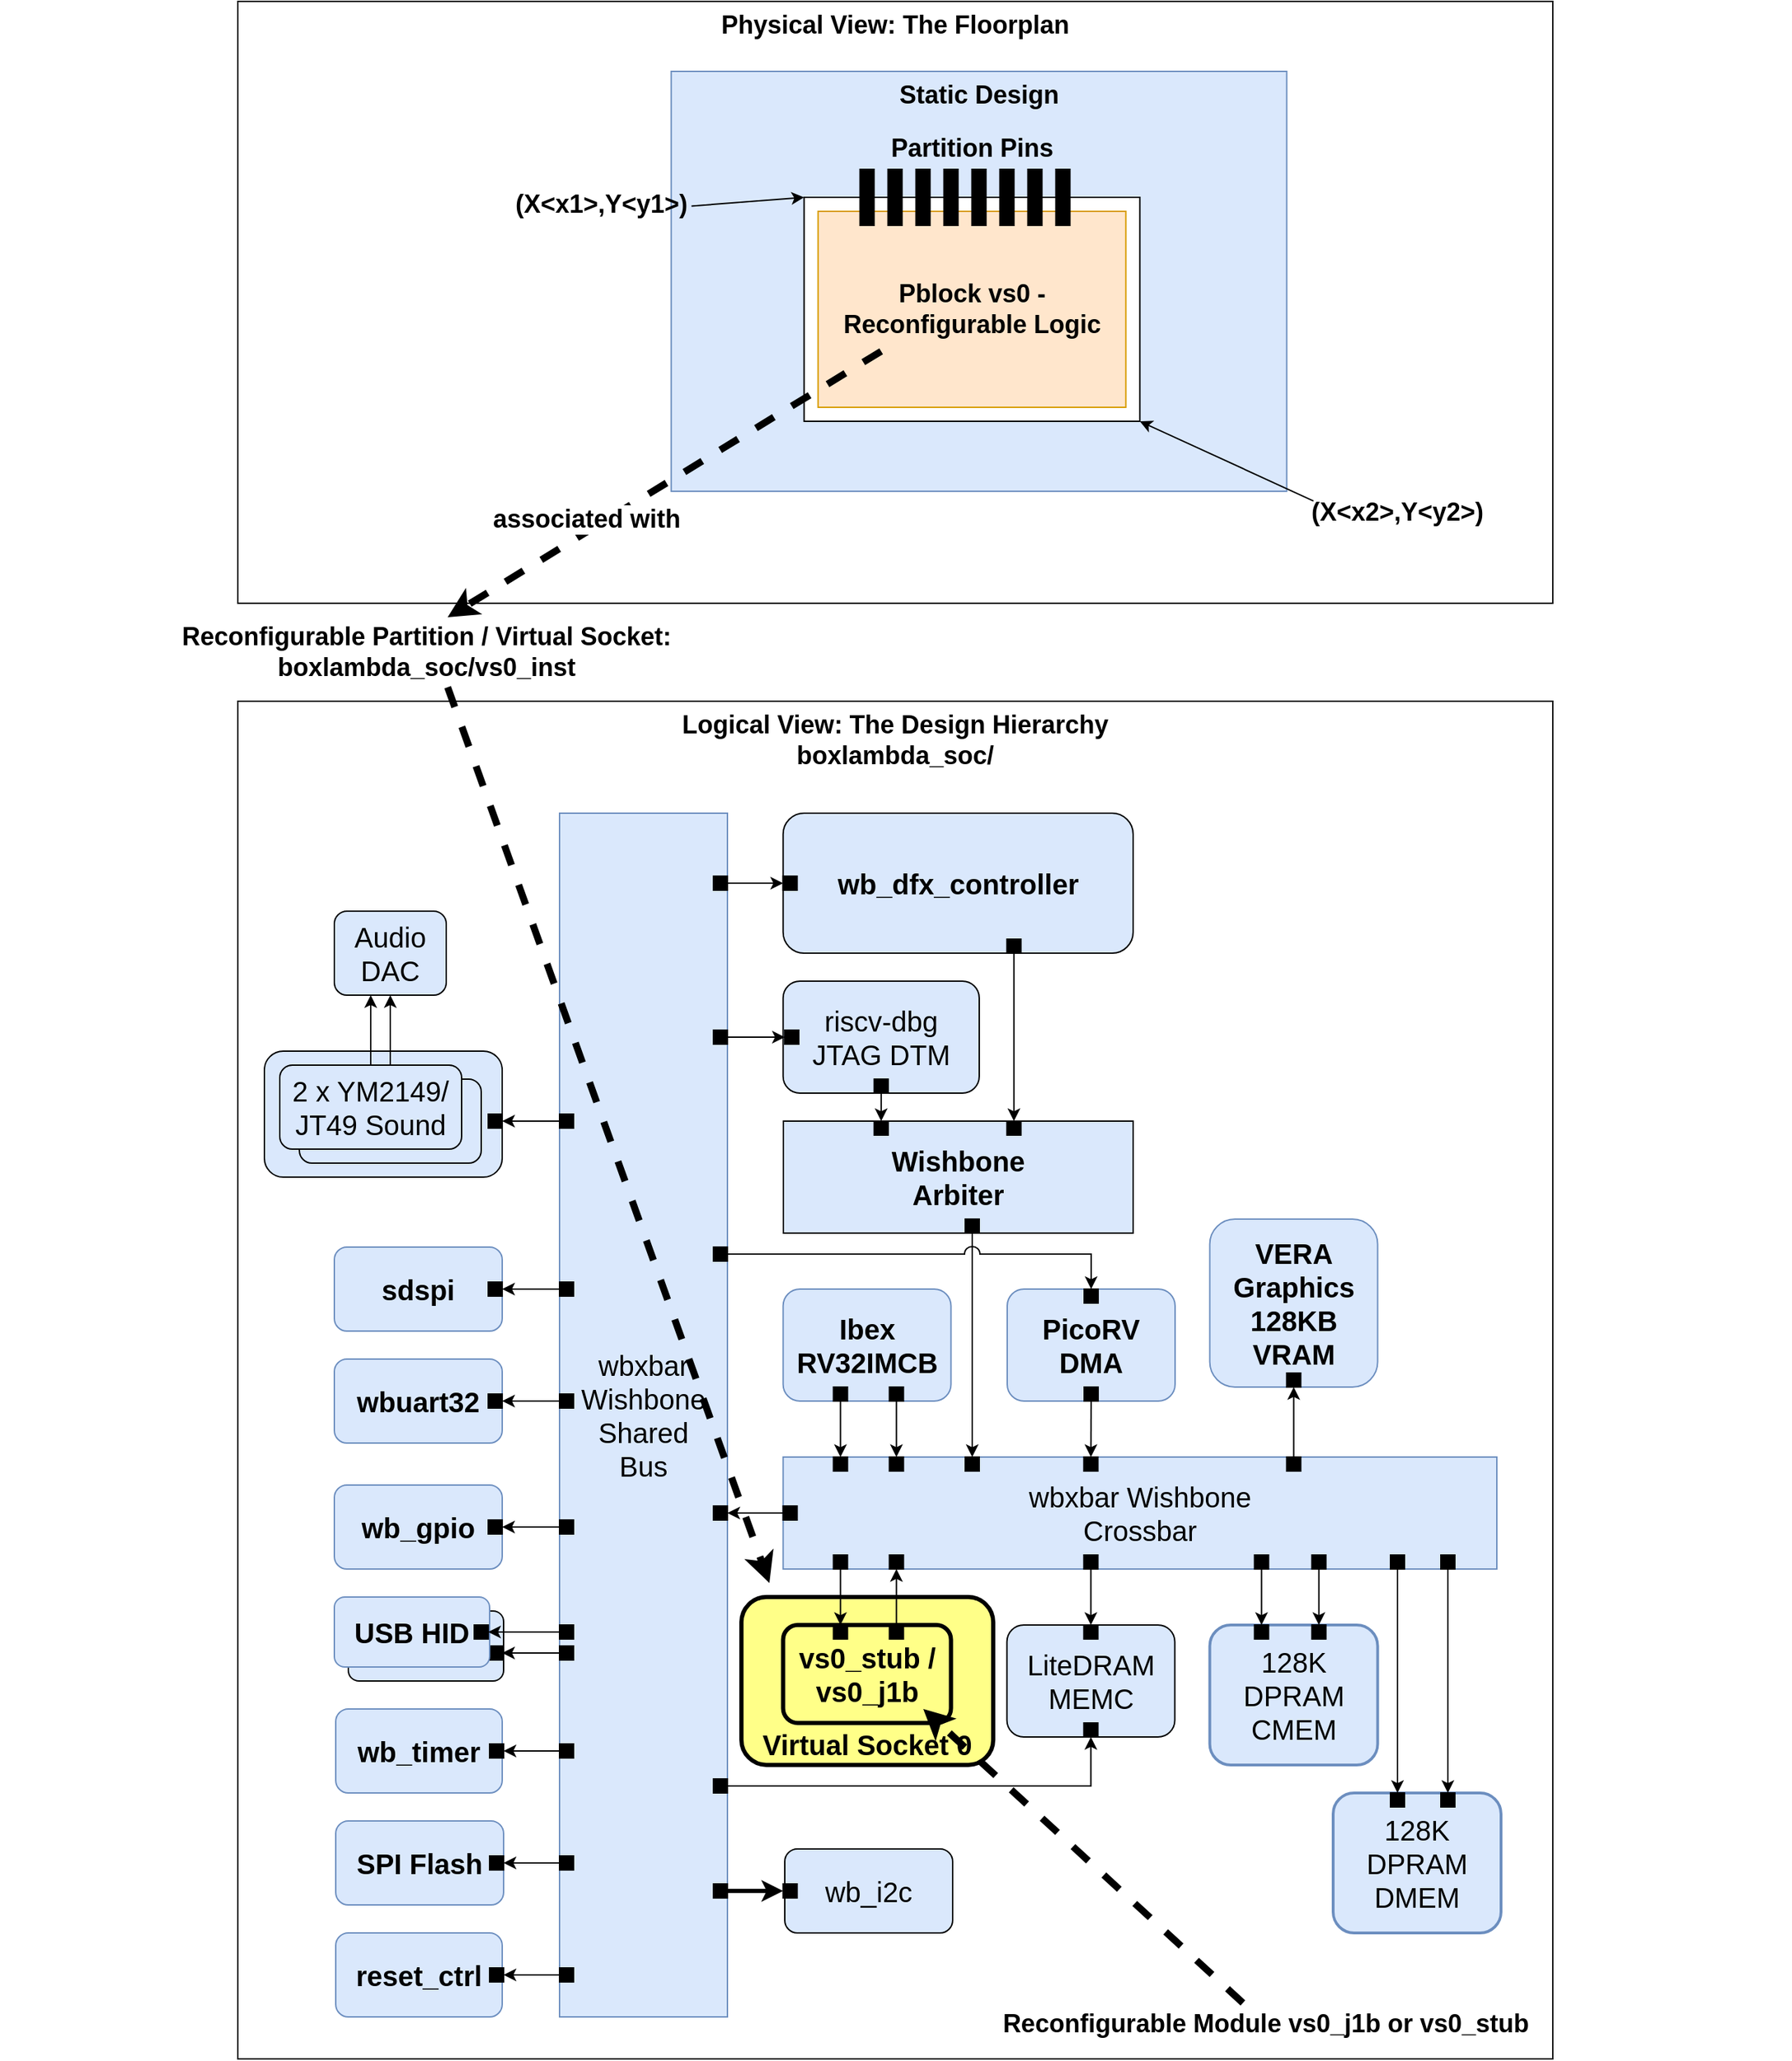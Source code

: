 <mxfile version="24.7.17">
  <diagram name="Page-1" id="gOjLsS9omcUWGXct_P6s">
    <mxGraphModel dx="2920" dy="1343" grid="1" gridSize="10" guides="1" tooltips="1" connect="1" arrows="1" fold="1" page="1" pageScale="1" pageWidth="850" pageHeight="1100" math="0" shadow="0">
      <root>
        <mxCell id="0" />
        <mxCell id="1" parent="0" />
        <mxCell id="bsGSJ6Nraj7wHXRKrdkg-154" value="Logical View: The Design Hierarchy&lt;div&gt;boxlambda_soc/&lt;/div&gt;" style="rounded=0;whiteSpace=wrap;html=1;verticalAlign=top;fontStyle=1;fontSize=18;" parent="1" vertex="1">
          <mxGeometry x="-390" y="520" width="940" height="970" as="geometry" />
        </mxCell>
        <mxCell id="bsGSJ6Nraj7wHXRKrdkg-153" value="&lt;font style=&quot;font-size: 18px;&quot;&gt;&lt;b&gt;Physical View: The Floorplan&lt;/b&gt;&lt;/font&gt;" style="rounded=0;whiteSpace=wrap;html=1;verticalAlign=top;" parent="1" vertex="1">
          <mxGeometry x="-390" y="20" width="940" height="430" as="geometry" />
        </mxCell>
        <mxCell id="bsGSJ6Nraj7wHXRKrdkg-3" value="&lt;b&gt;&lt;font style=&quot;font-size: 18px;&quot;&gt;Static Design&lt;/font&gt;&lt;/b&gt;" style="rounded=0;whiteSpace=wrap;html=1;fillColor=#dae8fc;strokeColor=#6c8ebf;verticalAlign=top;" parent="1" vertex="1">
          <mxGeometry x="-80.2" y="70" width="440" height="300" as="geometry" />
        </mxCell>
        <mxCell id="bsGSJ6Nraj7wHXRKrdkg-2" value="" style="rounded=0;whiteSpace=wrap;html=1;" parent="1" vertex="1">
          <mxGeometry x="14.8" y="160" width="240" height="160" as="geometry" />
        </mxCell>
        <mxCell id="bsGSJ6Nraj7wHXRKrdkg-1" value="&lt;b&gt;&lt;font style=&quot;font-size: 18px;&quot;&gt;Pblock vs0 - Reconfigurable Logic&lt;/font&gt;&lt;/b&gt;" style="rounded=0;whiteSpace=wrap;html=1;fillColor=#ffe6cc;strokeColor=#d79b00;" parent="1" vertex="1">
          <mxGeometry x="24.8" y="170" width="220" height="140" as="geometry" />
        </mxCell>
        <mxCell id="bsGSJ6Nraj7wHXRKrdkg-4" value="" style="rounded=0;whiteSpace=wrap;html=1;fillColor=#000000;" parent="1" vertex="1">
          <mxGeometry x="54.8" y="140" width="10" height="40" as="geometry" />
        </mxCell>
        <mxCell id="bsGSJ6Nraj7wHXRKrdkg-5" value="" style="rounded=0;whiteSpace=wrap;html=1;fillColor=#000000;" parent="1" vertex="1">
          <mxGeometry x="74.8" y="140" width="10" height="40" as="geometry" />
        </mxCell>
        <mxCell id="bsGSJ6Nraj7wHXRKrdkg-7" value="" style="rounded=0;whiteSpace=wrap;html=1;fillColor=#000000;" parent="1" vertex="1">
          <mxGeometry x="94.8" y="140" width="10" height="40" as="geometry" />
        </mxCell>
        <mxCell id="bsGSJ6Nraj7wHXRKrdkg-8" value="" style="rounded=0;whiteSpace=wrap;html=1;fillColor=#000000;" parent="1" vertex="1">
          <mxGeometry x="114.8" y="140" width="10" height="40" as="geometry" />
        </mxCell>
        <mxCell id="bsGSJ6Nraj7wHXRKrdkg-9" value="" style="rounded=0;whiteSpace=wrap;html=1;fillColor=#000000;" parent="1" vertex="1">
          <mxGeometry x="134.8" y="140" width="10" height="40" as="geometry" />
        </mxCell>
        <mxCell id="bsGSJ6Nraj7wHXRKrdkg-10" value="" style="rounded=0;whiteSpace=wrap;html=1;fillColor=#000000;" parent="1" vertex="1">
          <mxGeometry x="154.8" y="140" width="10" height="40" as="geometry" />
        </mxCell>
        <mxCell id="bsGSJ6Nraj7wHXRKrdkg-11" value="" style="rounded=0;whiteSpace=wrap;html=1;fillColor=#000000;" parent="1" vertex="1">
          <mxGeometry x="174.8" y="140" width="10" height="40" as="geometry" />
        </mxCell>
        <mxCell id="bsGSJ6Nraj7wHXRKrdkg-12" value="" style="rounded=0;whiteSpace=wrap;html=1;fillColor=#000000;" parent="1" vertex="1">
          <mxGeometry x="194.8" y="140" width="10" height="40" as="geometry" />
        </mxCell>
        <mxCell id="bsGSJ6Nraj7wHXRKrdkg-13" value="&lt;font style=&quot;font-size: 18px;&quot;&gt;Partition Pins&lt;/font&gt;" style="text;html=1;align=center;verticalAlign=middle;whiteSpace=wrap;rounded=0;fontStyle=1" parent="1" vertex="1">
          <mxGeometry x="44.8" y="110" width="180" height="30" as="geometry" />
        </mxCell>
        <mxCell id="bsGSJ6Nraj7wHXRKrdkg-14" value="wb_i2c" style="rounded=1;whiteSpace=wrap;html=1;fontSize=20;fillColor=#dae8fc;strokeWidth=1;fontStyle=0;strokeColor=#000000;" parent="1" vertex="1">
          <mxGeometry x="1" y="1340" width="120" height="60" as="geometry" />
        </mxCell>
        <mxCell id="bsGSJ6Nraj7wHXRKrdkg-15" value="Wishbone&lt;br&gt;Arbiter" style="rounded=0;whiteSpace=wrap;html=1;fontSize=20;fontStyle=1;fillColor=#dae8fc;strokeColor=#000000;strokeWidth=1;" parent="1" vertex="1">
          <mxGeometry y="820" width="250" height="80" as="geometry" />
        </mxCell>
        <mxCell id="bsGSJ6Nraj7wHXRKrdkg-17" value="&lt;font style=&quot;font-size: 20px;&quot;&gt;&lt;b&gt;Virtual Socket 0&lt;/b&gt;&lt;/font&gt;" style="rounded=1;whiteSpace=wrap;html=1;strokeColor=default;fillColor=#FFFF88;align=center;verticalAlign=bottom;strokeWidth=3;" parent="1" vertex="1">
          <mxGeometry x="-30" y="1160" width="180" height="120" as="geometry" />
        </mxCell>
        <mxCell id="bsGSJ6Nraj7wHXRKrdkg-19" value="" style="rounded=1;whiteSpace=wrap;html=1;fontSize=20;fillColor=#DAE8FC;" parent="1" vertex="1">
          <mxGeometry x="-371" y="770" width="170" height="90" as="geometry" />
        </mxCell>
        <mxCell id="bsGSJ6Nraj7wHXRKrdkg-20" value="" style="endArrow=classic;html=1;rounded=0;fontSize=20;" parent="1" source="bsGSJ6Nraj7wHXRKrdkg-21" target="bsGSJ6Nraj7wHXRKrdkg-115" edge="1">
          <mxGeometry width="50" height="50" relative="1" as="geometry">
            <mxPoint x="-280" y="820" as="sourcePoint" />
            <mxPoint x="-230" y="810" as="targetPoint" />
          </mxGeometry>
        </mxCell>
        <mxCell id="bsGSJ6Nraj7wHXRKrdkg-21" value="YM2149" style="rounded=1;whiteSpace=wrap;html=1;fontSize=20;fillColor=#DAE8FC;" parent="1" vertex="1">
          <mxGeometry x="-346" y="790" width="130" height="60" as="geometry" />
        </mxCell>
        <mxCell id="bsGSJ6Nraj7wHXRKrdkg-22" value="wb_dfx_controller" style="rounded=1;whiteSpace=wrap;html=1;fontSize=20;fillColor=#dae8fc;fontStyle=1;strokeWidth=1;strokeColor=#000000;" parent="1" vertex="1">
          <mxGeometry x="-0.2" y="600" width="250.2" height="100" as="geometry" />
        </mxCell>
        <mxCell id="bsGSJ6Nraj7wHXRKrdkg-23" value="USB HID" style="rounded=1;whiteSpace=wrap;html=1;fontSize=20;fillColor=#dae8fc;strokeColor=#000000;strokeWidth=1;" parent="1" vertex="1">
          <mxGeometry x="-311" y="1170" width="111" height="50" as="geometry" />
        </mxCell>
        <mxCell id="bsGSJ6Nraj7wHXRKrdkg-24" value="" style="rounded=0;whiteSpace=wrap;html=1;fontSize=20;fillColor=#000000;strokeColor=#000000;" parent="1" vertex="1">
          <mxGeometry x="-211" y="1195" width="10" height="10" as="geometry" />
        </mxCell>
        <mxCell id="bsGSJ6Nraj7wHXRKrdkg-25" value="wbxbar Wishbone&lt;br&gt;Crossbar" style="rounded=0;whiteSpace=wrap;html=1;fontSize=20;fontStyle=0;fillColor=#dae8fc;strokeColor=#6c8ebf;strokeWidth=1;" parent="1" vertex="1">
          <mxGeometry x="-0.2" y="1060" width="510.2" height="80" as="geometry" />
        </mxCell>
        <mxCell id="bsGSJ6Nraj7wHXRKrdkg-26" value="128K&lt;br&gt;DPRAM&lt;br&gt;CMEM" style="rounded=1;whiteSpace=wrap;html=1;fontSize=20;fillColor=#dae8fc;strokeWidth=2;strokeColor=#6c8ebf;" parent="1" vertex="1">
          <mxGeometry x="304.8" y="1180" width="120" height="100" as="geometry" />
        </mxCell>
        <mxCell id="bsGSJ6Nraj7wHXRKrdkg-27" value="128K&lt;br&gt;DPRAM&lt;br&gt;DMEM" style="rounded=1;whiteSpace=wrap;html=1;fontSize=20;fillColor=#dae8fc;strokeWidth=2;strokeColor=#6c8ebf;" parent="1" vertex="1">
          <mxGeometry x="393" y="1300" width="120" height="100" as="geometry" />
        </mxCell>
        <mxCell id="bsGSJ6Nraj7wHXRKrdkg-28" value="Ibex&lt;br style=&quot;font-size: 20px&quot;&gt;RV32IMCB&lt;br style=&quot;font-size: 20px&quot;&gt;" style="rounded=1;whiteSpace=wrap;html=1;fontSize=20;fillColor=#dae8fc;strokeColor=#6c8ebf;strokeWidth=1;fontStyle=1" parent="1" vertex="1">
          <mxGeometry x="-0.2" y="940" width="120" height="80" as="geometry" />
        </mxCell>
        <mxCell id="bsGSJ6Nraj7wHXRKrdkg-29" value="riscv-dbg&lt;br style=&quot;font-size: 20px;&quot;&gt;JTAG DTM&lt;br style=&quot;font-size: 20px;&quot;&gt;" style="rounded=1;whiteSpace=wrap;html=1;fontSize=20;fillColor=#DAE8FC;strokeColor=default;" parent="1" vertex="1">
          <mxGeometry x="-0.2" y="720" width="140.2" height="80" as="geometry" />
        </mxCell>
        <mxCell id="bsGSJ6Nraj7wHXRKrdkg-30" value="LiteDRAM MEMC" style="rounded=1;whiteSpace=wrap;html=1;fontSize=20;fillColor=#DAE8FC;strokeColor=default;" parent="1" vertex="1">
          <mxGeometry x="159.8" y="1180" width="120" height="80" as="geometry" />
        </mxCell>
        <mxCell id="bsGSJ6Nraj7wHXRKrdkg-31" value="PicoRV&lt;br&gt;DMA" style="rounded=1;whiteSpace=wrap;html=1;fontSize=20;fillColor=#dae8fc;strokeColor=#6c8ebf;strokeWidth=1;fontStyle=1" parent="1" vertex="1">
          <mxGeometry x="160" y="940" width="120" height="80" as="geometry" />
        </mxCell>
        <mxCell id="bsGSJ6Nraj7wHXRKrdkg-32" value="VERA Graphics&lt;br&gt;128KB VRAM&lt;br&gt;" style="rounded=1;whiteSpace=wrap;html=1;fontSize=20;fillColor=#dae8fc;strokeColor=#6c8ebf;fontStyle=1;strokeWidth=1;" parent="1" vertex="1">
          <mxGeometry x="304.8" y="890" width="120" height="120" as="geometry" />
        </mxCell>
        <mxCell id="bsGSJ6Nraj7wHXRKrdkg-33" value="vs0_stub /&lt;div&gt;vs0_j1b&lt;/div&gt;" style="rounded=1;whiteSpace=wrap;html=1;fontSize=20;strokeWidth=3;fontStyle=1;fillColor=#FFFF88;" parent="1" vertex="1">
          <mxGeometry x="-0.2" y="1180" width="120" height="70" as="geometry" />
        </mxCell>
        <mxCell id="bsGSJ6Nraj7wHXRKrdkg-34" value="" style="rounded=0;whiteSpace=wrap;html=1;fontSize=20;fillColor=#000000;" parent="1" vertex="1">
          <mxGeometry x="35.8" y="1060" width="10" height="10" as="geometry" />
        </mxCell>
        <mxCell id="bsGSJ6Nraj7wHXRKrdkg-35" value="" style="endArrow=classic;html=1;rounded=0;fontSize=20;strokeWidth=1;" parent="1" source="bsGSJ6Nraj7wHXRKrdkg-40" edge="1">
          <mxGeometry width="50" height="50" relative="1" as="geometry">
            <mxPoint x="40.8" y="1030" as="sourcePoint" />
            <mxPoint x="40.8" y="1060" as="targetPoint" />
          </mxGeometry>
        </mxCell>
        <mxCell id="bsGSJ6Nraj7wHXRKrdkg-36" value="" style="endArrow=classic;html=1;rounded=0;fontSize=20;strokeWidth=1;" parent="1" source="bsGSJ6Nraj7wHXRKrdkg-41" target="bsGSJ6Nraj7wHXRKrdkg-37" edge="1">
          <mxGeometry width="50" height="50" relative="1" as="geometry">
            <mxPoint x="80.8" y="1030" as="sourcePoint" />
            <mxPoint x="-185.2" y="1095" as="targetPoint" />
          </mxGeometry>
        </mxCell>
        <mxCell id="bsGSJ6Nraj7wHXRKrdkg-37" value="" style="rounded=0;whiteSpace=wrap;html=1;fontSize=20;fillColor=#000000;" parent="1" vertex="1">
          <mxGeometry x="75.8" y="1060" width="10" height="10" as="geometry" />
        </mxCell>
        <mxCell id="bsGSJ6Nraj7wHXRKrdkg-38" value="" style="rounded=0;whiteSpace=wrap;html=1;fontSize=20;fillColor=#000000;" parent="1" vertex="1">
          <mxGeometry x="64.9" y="790" width="10" height="10" as="geometry" />
        </mxCell>
        <mxCell id="bsGSJ6Nraj7wHXRKrdkg-39" value="" style="endArrow=classic;html=1;rounded=0;fontSize=20;edgeStyle=orthogonalEdgeStyle;entryX=0.5;entryY=0;entryDx=0;entryDy=0;" parent="1" source="bsGSJ6Nraj7wHXRKrdkg-38" target="bsGSJ6Nraj7wHXRKrdkg-127" edge="1">
          <mxGeometry width="50" height="50" relative="1" as="geometry">
            <mxPoint x="-290.2" y="1180" as="sourcePoint" />
            <mxPoint x="-240.2" y="1130" as="targetPoint" />
          </mxGeometry>
        </mxCell>
        <mxCell id="bsGSJ6Nraj7wHXRKrdkg-40" value="" style="rounded=0;whiteSpace=wrap;html=1;fontSize=20;fillColor=#000000;" parent="1" vertex="1">
          <mxGeometry x="35.8" y="1010" width="10" height="10" as="geometry" />
        </mxCell>
        <mxCell id="bsGSJ6Nraj7wHXRKrdkg-41" value="" style="rounded=0;whiteSpace=wrap;html=1;fontSize=20;fillColor=#000000;" parent="1" vertex="1">
          <mxGeometry x="75.8" y="1010" width="10" height="10" as="geometry" />
        </mxCell>
        <mxCell id="bsGSJ6Nraj7wHXRKrdkg-42" value="" style="rounded=0;whiteSpace=wrap;html=1;fontSize=20;fillColor=#000000;" parent="1" vertex="1">
          <mxGeometry x="359.8" y="1060" width="10" height="10" as="geometry" />
        </mxCell>
        <mxCell id="bsGSJ6Nraj7wHXRKrdkg-43" value="" style="rounded=0;whiteSpace=wrap;html=1;fontSize=20;fillColor=#000000;" parent="1" vertex="1">
          <mxGeometry x="359.8" y="1000" width="10" height="10" as="geometry" />
        </mxCell>
        <mxCell id="bsGSJ6Nraj7wHXRKrdkg-44" value="" style="endArrow=classic;html=1;rounded=0;fontSize=20;" parent="1" source="bsGSJ6Nraj7wHXRKrdkg-42" target="bsGSJ6Nraj7wHXRKrdkg-43" edge="1">
          <mxGeometry width="50" height="50" relative="1" as="geometry">
            <mxPoint x="114.8" y="1270" as="sourcePoint" />
            <mxPoint x="164.8" y="1220" as="targetPoint" />
          </mxGeometry>
        </mxCell>
        <mxCell id="bsGSJ6Nraj7wHXRKrdkg-45" value="" style="rounded=0;whiteSpace=wrap;html=1;fontSize=20;fillColor=#000000;" parent="1" vertex="1">
          <mxGeometry x="215.0" y="1010" width="10" height="10" as="geometry" />
        </mxCell>
        <mxCell id="bsGSJ6Nraj7wHXRKrdkg-46" value="" style="rounded=0;whiteSpace=wrap;html=1;fontSize=20;fillColor=#000000;" parent="1" vertex="1">
          <mxGeometry x="214.8" y="1060" width="10" height="10" as="geometry" />
        </mxCell>
        <mxCell id="bsGSJ6Nraj7wHXRKrdkg-47" value="" style="endArrow=classic;html=1;rounded=0;fontSize=20;strokeWidth=1;" parent="1" source="bsGSJ6Nraj7wHXRKrdkg-45" target="bsGSJ6Nraj7wHXRKrdkg-46" edge="1">
          <mxGeometry width="50" height="50" relative="1" as="geometry">
            <mxPoint x="129.8" y="1170" as="sourcePoint" />
            <mxPoint x="179.8" y="1120" as="targetPoint" />
          </mxGeometry>
        </mxCell>
        <mxCell id="bsGSJ6Nraj7wHXRKrdkg-48" value="" style="rounded=0;whiteSpace=wrap;html=1;fontSize=20;fillColor=#000000;" parent="1" vertex="1">
          <mxGeometry x="35.8" y="1180" width="10" height="10" as="geometry" />
        </mxCell>
        <mxCell id="bsGSJ6Nraj7wHXRKrdkg-49" value="" style="rounded=0;whiteSpace=wrap;html=1;fontSize=20;fillColor=#000000;" parent="1" vertex="1">
          <mxGeometry x="35.8" y="1130" width="10" height="10" as="geometry" />
        </mxCell>
        <mxCell id="bsGSJ6Nraj7wHXRKrdkg-50" value="" style="endArrow=classic;html=1;rounded=0;fontSize=20;" parent="1" source="bsGSJ6Nraj7wHXRKrdkg-49" target="bsGSJ6Nraj7wHXRKrdkg-48" edge="1">
          <mxGeometry width="50" height="50" relative="1" as="geometry">
            <mxPoint x="139.8" y="1180" as="sourcePoint" />
            <mxPoint x="189.8" y="1130" as="targetPoint" />
          </mxGeometry>
        </mxCell>
        <mxCell id="bsGSJ6Nraj7wHXRKrdkg-51" value="" style="rounded=0;whiteSpace=wrap;html=1;fontSize=20;fillColor=#000000;" parent="1" vertex="1">
          <mxGeometry x="75.8" y="1130" width="10" height="10" as="geometry" />
        </mxCell>
        <mxCell id="bsGSJ6Nraj7wHXRKrdkg-52" value="" style="rounded=0;whiteSpace=wrap;html=1;fontSize=20;fillColor=#000000;" parent="1" vertex="1">
          <mxGeometry x="75.8" y="1180" width="10" height="10" as="geometry" />
        </mxCell>
        <mxCell id="bsGSJ6Nraj7wHXRKrdkg-53" value="" style="endArrow=classic;html=1;rounded=0;fontSize=20;" parent="1" source="bsGSJ6Nraj7wHXRKrdkg-52" target="bsGSJ6Nraj7wHXRKrdkg-51" edge="1">
          <mxGeometry width="50" height="50" relative="1" as="geometry">
            <mxPoint x="139.8" y="1180" as="sourcePoint" />
            <mxPoint x="189.8" y="1130" as="targetPoint" />
          </mxGeometry>
        </mxCell>
        <mxCell id="bsGSJ6Nraj7wHXRKrdkg-54" value="" style="rounded=0;whiteSpace=wrap;html=1;fontSize=20;fillColor=#000000;" parent="1" vertex="1">
          <mxGeometry x="214.8" y="1180" width="10" height="10" as="geometry" />
        </mxCell>
        <mxCell id="bsGSJ6Nraj7wHXRKrdkg-55" value="" style="rounded=0;whiteSpace=wrap;html=1;fontSize=20;fillColor=#000000;" parent="1" vertex="1">
          <mxGeometry x="214.8" y="1130" width="10" height="10" as="geometry" />
        </mxCell>
        <mxCell id="bsGSJ6Nraj7wHXRKrdkg-56" value="" style="endArrow=classic;html=1;rounded=0;fontSize=20;strokeWidth=1;" parent="1" source="bsGSJ6Nraj7wHXRKrdkg-55" target="bsGSJ6Nraj7wHXRKrdkg-54" edge="1">
          <mxGeometry width="50" height="50" relative="1" as="geometry">
            <mxPoint x="139.8" y="1180" as="sourcePoint" />
            <mxPoint x="189.8" y="1130" as="targetPoint" />
          </mxGeometry>
        </mxCell>
        <mxCell id="bsGSJ6Nraj7wHXRKrdkg-57" value="" style="rounded=0;whiteSpace=wrap;html=1;fontSize=20;fillColor=#000000;" parent="1" vertex="1">
          <mxGeometry x="336.8" y="1180" width="10" height="10" as="geometry" />
        </mxCell>
        <mxCell id="bsGSJ6Nraj7wHXRKrdkg-58" value="" style="rounded=0;whiteSpace=wrap;html=1;fontSize=20;fillColor=#000000;" parent="1" vertex="1">
          <mxGeometry x="336.8" y="1130" width="10" height="10" as="geometry" />
        </mxCell>
        <mxCell id="bsGSJ6Nraj7wHXRKrdkg-59" value="" style="endArrow=classic;html=1;rounded=0;fontSize=20;strokeWidth=1;" parent="1" source="bsGSJ6Nraj7wHXRKrdkg-58" target="bsGSJ6Nraj7wHXRKrdkg-57" edge="1">
          <mxGeometry width="50" height="50" relative="1" as="geometry">
            <mxPoint x="124.8" y="1180" as="sourcePoint" />
            <mxPoint x="174.8" y="1130" as="targetPoint" />
          </mxGeometry>
        </mxCell>
        <mxCell id="bsGSJ6Nraj7wHXRKrdkg-60" value="" style="rounded=0;whiteSpace=wrap;html=1;fontSize=20;fillColor=#000000;" parent="1" vertex="1">
          <mxGeometry x="377.8" y="1180" width="10" height="10" as="geometry" />
        </mxCell>
        <mxCell id="bsGSJ6Nraj7wHXRKrdkg-61" value="" style="rounded=0;whiteSpace=wrap;html=1;fontSize=20;fillColor=#000000;" parent="1" vertex="1">
          <mxGeometry x="377.8" y="1130" width="10" height="10" as="geometry" />
        </mxCell>
        <mxCell id="bsGSJ6Nraj7wHXRKrdkg-62" value="" style="endArrow=classic;html=1;rounded=0;fontSize=20;strokeWidth=1;" parent="1" source="bsGSJ6Nraj7wHXRKrdkg-61" target="bsGSJ6Nraj7wHXRKrdkg-60" edge="1">
          <mxGeometry width="50" height="50" relative="1" as="geometry">
            <mxPoint x="124.8" y="1180" as="sourcePoint" />
            <mxPoint x="174.8" y="1130" as="targetPoint" />
          </mxGeometry>
        </mxCell>
        <mxCell id="bsGSJ6Nraj7wHXRKrdkg-63" value="" style="rounded=0;whiteSpace=wrap;html=1;fontSize=20;fillColor=#000000;" parent="1" vertex="1">
          <mxGeometry x="434" y="1300" width="10" height="10" as="geometry" />
        </mxCell>
        <mxCell id="bsGSJ6Nraj7wHXRKrdkg-64" value="" style="rounded=0;whiteSpace=wrap;html=1;fontSize=20;fillColor=#000000;" parent="1" vertex="1">
          <mxGeometry x="434" y="1130" width="10" height="10" as="geometry" />
        </mxCell>
        <mxCell id="bsGSJ6Nraj7wHXRKrdkg-65" value="" style="endArrow=classic;html=1;rounded=0;fontSize=20;strokeWidth=1;" parent="1" source="bsGSJ6Nraj7wHXRKrdkg-64" target="bsGSJ6Nraj7wHXRKrdkg-63" edge="1">
          <mxGeometry width="50" height="50" relative="1" as="geometry">
            <mxPoint x="124.8" y="1180" as="sourcePoint" />
            <mxPoint x="174.8" y="1130" as="targetPoint" />
          </mxGeometry>
        </mxCell>
        <mxCell id="bsGSJ6Nraj7wHXRKrdkg-66" value="" style="rounded=0;whiteSpace=wrap;html=1;fontSize=20;fillColor=#000000;" parent="1" vertex="1">
          <mxGeometry x="470.0" y="1300" width="10" height="10" as="geometry" />
        </mxCell>
        <mxCell id="bsGSJ6Nraj7wHXRKrdkg-67" value="" style="rounded=0;whiteSpace=wrap;html=1;fontSize=20;fillColor=#000000;" parent="1" vertex="1">
          <mxGeometry x="470.0" y="1130" width="10" height="10" as="geometry" />
        </mxCell>
        <mxCell id="bsGSJ6Nraj7wHXRKrdkg-68" value="" style="endArrow=classic;html=1;rounded=0;fontSize=20;strokeWidth=1;" parent="1" source="bsGSJ6Nraj7wHXRKrdkg-67" target="bsGSJ6Nraj7wHXRKrdkg-66" edge="1">
          <mxGeometry width="50" height="50" relative="1" as="geometry">
            <mxPoint x="124.8" y="1180" as="sourcePoint" />
            <mxPoint x="174.8" y="1130" as="targetPoint" />
          </mxGeometry>
        </mxCell>
        <mxCell id="bsGSJ6Nraj7wHXRKrdkg-69" value="&lt;span&gt;wbxbar&lt;br&gt;Wishbone&lt;br&gt;Shared&lt;br&gt;Bus&lt;/span&gt;" style="rounded=0;whiteSpace=wrap;html=1;fontSize=20;fillColor=#dae8fc;strokeWidth=1;strokeColor=#6c8ebf;fontStyle=0" parent="1" vertex="1">
          <mxGeometry x="-160" y="600" width="120" height="860" as="geometry" />
        </mxCell>
        <mxCell id="bsGSJ6Nraj7wHXRKrdkg-70" value="" style="rounded=0;whiteSpace=wrap;html=1;fontSize=20;fillColor=#000000;" parent="1" vertex="1">
          <mxGeometry x="-50" y="1095" width="10" height="10" as="geometry" />
        </mxCell>
        <mxCell id="bsGSJ6Nraj7wHXRKrdkg-71" value="" style="rounded=0;whiteSpace=wrap;html=1;fontSize=20;fillColor=#000000;" parent="1" vertex="1">
          <mxGeometry x="-0.2" y="1095" width="10" height="10" as="geometry" />
        </mxCell>
        <mxCell id="bsGSJ6Nraj7wHXRKrdkg-72" value="" style="endArrow=classic;html=1;rounded=0;fontSize=20;edgeStyle=orthogonalEdgeStyle;strokeWidth=1;" parent="1" source="bsGSJ6Nraj7wHXRKrdkg-71" target="bsGSJ6Nraj7wHXRKrdkg-70" edge="1">
          <mxGeometry width="50" height="50" relative="1" as="geometry">
            <mxPoint x="140" y="1300" as="sourcePoint" />
            <mxPoint x="190" y="1250" as="targetPoint" />
          </mxGeometry>
        </mxCell>
        <mxCell id="bsGSJ6Nraj7wHXRKrdkg-73" value="" style="rounded=0;whiteSpace=wrap;html=1;fontSize=20;fillColor=#000000;" parent="1" vertex="1">
          <mxGeometry x="1.0" y="755" width="10" height="10" as="geometry" />
        </mxCell>
        <mxCell id="bsGSJ6Nraj7wHXRKrdkg-74" value="" style="rounded=0;whiteSpace=wrap;html=1;fontSize=20;fillColor=#000000;" parent="1" vertex="1">
          <mxGeometry x="-50" y="755" width="10" height="10" as="geometry" />
        </mxCell>
        <mxCell id="bsGSJ6Nraj7wHXRKrdkg-75" value="" style="endArrow=classic;html=1;rounded=0;fontSize=20;edgeStyle=orthogonalEdgeStyle;" parent="1" source="bsGSJ6Nraj7wHXRKrdkg-74" target="bsGSJ6Nraj7wHXRKrdkg-73" edge="1">
          <mxGeometry width="50" height="50" relative="1" as="geometry">
            <mxPoint x="140" y="1180" as="sourcePoint" />
            <mxPoint x="190" y="1130" as="targetPoint" />
          </mxGeometry>
        </mxCell>
        <mxCell id="bsGSJ6Nraj7wHXRKrdkg-76" value="" style="rounded=0;whiteSpace=wrap;html=1;fontSize=20;fillColor=#000000;" parent="1" vertex="1">
          <mxGeometry x="215.0" y="940" width="10" height="10" as="geometry" />
        </mxCell>
        <mxCell id="bsGSJ6Nraj7wHXRKrdkg-77" value="" style="rounded=0;whiteSpace=wrap;html=1;fontSize=20;fillColor=#000000;" parent="1" vertex="1">
          <mxGeometry x="-50" y="910" width="10" height="10" as="geometry" />
        </mxCell>
        <mxCell id="bsGSJ6Nraj7wHXRKrdkg-78" value="" style="rounded=0;whiteSpace=wrap;html=1;fontSize=20;fillColor=#000000;" parent="1" vertex="1">
          <mxGeometry x="214.8" y="1250" width="10" height="10" as="geometry" />
        </mxCell>
        <mxCell id="bsGSJ6Nraj7wHXRKrdkg-79" value="" style="rounded=0;whiteSpace=wrap;html=1;fontSize=20;fillColor=#000000;" parent="1" vertex="1">
          <mxGeometry x="-50" y="1290" width="10" height="10" as="geometry" />
        </mxCell>
        <mxCell id="bsGSJ6Nraj7wHXRKrdkg-80" value="" style="endArrow=classic;html=1;rounded=0;fontSize=20;edgeStyle=orthogonalEdgeStyle;" parent="1" source="bsGSJ6Nraj7wHXRKrdkg-79" target="bsGSJ6Nraj7wHXRKrdkg-78" edge="1">
          <mxGeometry width="50" height="50" relative="1" as="geometry">
            <mxPoint x="140" y="1300" as="sourcePoint" />
            <mxPoint x="190" y="1250" as="targetPoint" />
          </mxGeometry>
        </mxCell>
        <mxCell id="bsGSJ6Nraj7wHXRKrdkg-81" value="2 x YM2149/&lt;br&gt;JT49 Sound" style="rounded=1;whiteSpace=wrap;html=1;fontSize=20;fillColor=#DAE8FC;" parent="1" vertex="1">
          <mxGeometry x="-360" y="780" width="130" height="60" as="geometry" />
        </mxCell>
        <mxCell id="bsGSJ6Nraj7wHXRKrdkg-82" value="" style="rounded=0;whiteSpace=wrap;html=1;fontSize=20;fillColor=#000000;" parent="1" vertex="1">
          <mxGeometry x="-211" y="815" width="10" height="10" as="geometry" />
        </mxCell>
        <mxCell id="bsGSJ6Nraj7wHXRKrdkg-83" value="" style="rounded=0;whiteSpace=wrap;html=1;fontSize=20;fillColor=#000000;" parent="1" vertex="1">
          <mxGeometry x="-160" y="815" width="10" height="10" as="geometry" />
        </mxCell>
        <mxCell id="bsGSJ6Nraj7wHXRKrdkg-84" value="" style="endArrow=classic;html=1;rounded=0;fontSize=20;" parent="1" source="bsGSJ6Nraj7wHXRKrdkg-83" target="bsGSJ6Nraj7wHXRKrdkg-82" edge="1">
          <mxGeometry width="50" height="50" relative="1" as="geometry">
            <mxPoint x="140" y="1250" as="sourcePoint" />
            <mxPoint x="190" y="1200" as="targetPoint" />
          </mxGeometry>
        </mxCell>
        <mxCell id="bsGSJ6Nraj7wHXRKrdkg-85" value="sdspi" style="rounded=1;whiteSpace=wrap;html=1;fontSize=20;fillColor=#dae8fc;strokeColor=#6c8ebf;strokeWidth=1;fontStyle=1" parent="1" vertex="1">
          <mxGeometry x="-321.0" y="910" width="120" height="60" as="geometry" />
        </mxCell>
        <mxCell id="bsGSJ6Nraj7wHXRKrdkg-86" value="" style="rounded=0;whiteSpace=wrap;html=1;fontSize=20;fillColor=#000000;strokeColor=default;" parent="1" vertex="1">
          <mxGeometry x="-211" y="935" width="10" height="10" as="geometry" />
        </mxCell>
        <mxCell id="bsGSJ6Nraj7wHXRKrdkg-87" value="" style="rounded=0;whiteSpace=wrap;html=1;fontSize=20;fillColor=#000000;" parent="1" vertex="1">
          <mxGeometry x="-160" y="935" width="10" height="10" as="geometry" />
        </mxCell>
        <mxCell id="bsGSJ6Nraj7wHXRKrdkg-88" value="" style="endArrow=classic;html=1;rounded=0;fontSize=20;" parent="1" source="bsGSJ6Nraj7wHXRKrdkg-87" target="bsGSJ6Nraj7wHXRKrdkg-86" edge="1">
          <mxGeometry width="50" height="50" relative="1" as="geometry">
            <mxPoint x="140" y="1270" as="sourcePoint" />
            <mxPoint x="190" y="1220" as="targetPoint" />
          </mxGeometry>
        </mxCell>
        <mxCell id="bsGSJ6Nraj7wHXRKrdkg-89" value="wbuart32" style="rounded=1;whiteSpace=wrap;html=1;fontSize=20;fillColor=#dae8fc;strokeColor=#6c8ebf;strokeWidth=1;fontStyle=1" parent="1" vertex="1">
          <mxGeometry x="-321.0" y="990" width="120" height="60" as="geometry" />
        </mxCell>
        <mxCell id="bsGSJ6Nraj7wHXRKrdkg-90" value="" style="rounded=0;whiteSpace=wrap;html=1;fontSize=20;fillColor=#000000;" parent="1" vertex="1">
          <mxGeometry x="-211" y="1015" width="10" height="10" as="geometry" />
        </mxCell>
        <mxCell id="bsGSJ6Nraj7wHXRKrdkg-91" value="" style="rounded=0;whiteSpace=wrap;html=1;fontSize=20;fillColor=#000000;" parent="1" vertex="1">
          <mxGeometry x="-160" y="1015" width="10" height="10" as="geometry" />
        </mxCell>
        <mxCell id="bsGSJ6Nraj7wHXRKrdkg-92" value="" style="endArrow=classic;html=1;rounded=0;fontSize=20;" parent="1" source="bsGSJ6Nraj7wHXRKrdkg-91" target="bsGSJ6Nraj7wHXRKrdkg-90" edge="1">
          <mxGeometry width="50" height="50" relative="1" as="geometry">
            <mxPoint x="140" y="1270" as="sourcePoint" />
            <mxPoint x="190" y="1220" as="targetPoint" />
          </mxGeometry>
        </mxCell>
        <mxCell id="bsGSJ6Nraj7wHXRKrdkg-93" value="USB HID" style="rounded=1;whiteSpace=wrap;html=1;fontSize=20;fillColor=#dae8fc;strokeColor=#6c8ebf;strokeWidth=1;fontStyle=1" parent="1" vertex="1">
          <mxGeometry x="-321" y="1160" width="111" height="50" as="geometry" />
        </mxCell>
        <mxCell id="bsGSJ6Nraj7wHXRKrdkg-94" value="&lt;font style=&quot;font-size: 20px;&quot;&gt;wb_timer&lt;br style=&quot;font-size: 20px;&quot;&gt;&lt;/font&gt;" style="rounded=1;whiteSpace=wrap;html=1;fillColor=#dae8fc;strokeColor=#6c8ebf;strokeWidth=1;fontStyle=1;fontSize=20;" parent="1" vertex="1">
          <mxGeometry x="-320" y="1240" width="119" height="60" as="geometry" />
        </mxCell>
        <mxCell id="bsGSJ6Nraj7wHXRKrdkg-95" value="SPI Flash" style="rounded=1;whiteSpace=wrap;html=1;fontSize=20;align=center;fillColor=#dae8fc;strokeWidth=1;fontStyle=1;strokeColor=#6c8ebf;" parent="1" vertex="1">
          <mxGeometry x="-320" y="1320" width="120" height="60" as="geometry" />
        </mxCell>
        <mxCell id="bsGSJ6Nraj7wHXRKrdkg-96" value="" style="endArrow=classic;html=1;rounded=0;fontSize=20;" parent="1" source="bsGSJ6Nraj7wHXRKrdkg-98" target="bsGSJ6Nraj7wHXRKrdkg-97" edge="1">
          <mxGeometry width="50" height="50" relative="1" as="geometry">
            <mxPoint x="-375" y="1240" as="sourcePoint" />
            <mxPoint x="-350" y="1190" as="targetPoint" />
          </mxGeometry>
        </mxCell>
        <mxCell id="bsGSJ6Nraj7wHXRKrdkg-97" value="" style="rounded=0;whiteSpace=wrap;html=1;fontSize=20;fillColor=#000000;strokeColor=#000000;" parent="1" vertex="1">
          <mxGeometry x="-221" y="1180" width="10" height="10" as="geometry" />
        </mxCell>
        <mxCell id="bsGSJ6Nraj7wHXRKrdkg-98" value="" style="rounded=0;whiteSpace=wrap;html=1;fontSize=20;strokeColor=#000000;fillColor=#000000;" parent="1" vertex="1">
          <mxGeometry x="-160" y="1180" width="10" height="10" as="geometry" />
        </mxCell>
        <mxCell id="bsGSJ6Nraj7wHXRKrdkg-99" value="" style="endArrow=classic;html=1;rounded=0;fontSize=20;" parent="1" source="bsGSJ6Nraj7wHXRKrdkg-100" target="bsGSJ6Nraj7wHXRKrdkg-24" edge="1">
          <mxGeometry width="50" height="50" relative="1" as="geometry">
            <mxPoint x="-375" y="1240" as="sourcePoint" />
            <mxPoint x="-350" y="1190" as="targetPoint" />
          </mxGeometry>
        </mxCell>
        <mxCell id="bsGSJ6Nraj7wHXRKrdkg-100" value="" style="rounded=0;whiteSpace=wrap;html=1;fontSize=20;strokeColor=#000000;fillColor=#000000;" parent="1" vertex="1">
          <mxGeometry x="-160" y="1195" width="10" height="10" as="geometry" />
        </mxCell>
        <mxCell id="bsGSJ6Nraj7wHXRKrdkg-101" value="" style="endArrow=classic;html=1;rounded=0;fontSize=20;" parent="1" source="bsGSJ6Nraj7wHXRKrdkg-103" target="bsGSJ6Nraj7wHXRKrdkg-102" edge="1">
          <mxGeometry width="50" height="50" relative="1" as="geometry">
            <mxPoint x="-375" y="1240" as="sourcePoint" />
            <mxPoint x="-350" y="1190" as="targetPoint" />
          </mxGeometry>
        </mxCell>
        <mxCell id="bsGSJ6Nraj7wHXRKrdkg-102" value="" style="rounded=0;whiteSpace=wrap;html=1;fontSize=20;fillColor=#000000;strokeColor=#000000;" parent="1" vertex="1">
          <mxGeometry x="-210" y="1265" width="10" height="10" as="geometry" />
        </mxCell>
        <mxCell id="bsGSJ6Nraj7wHXRKrdkg-103" value="" style="rounded=0;whiteSpace=wrap;html=1;fontSize=20;strokeColor=#000000;fillColor=#000000;" parent="1" vertex="1">
          <mxGeometry x="-160" y="1265" width="10" height="10" as="geometry" />
        </mxCell>
        <mxCell id="bsGSJ6Nraj7wHXRKrdkg-104" value="" style="endArrow=classic;html=1;rounded=0;fontSize=20;" parent="1" source="bsGSJ6Nraj7wHXRKrdkg-106" target="bsGSJ6Nraj7wHXRKrdkg-105" edge="1">
          <mxGeometry width="50" height="50" relative="1" as="geometry">
            <mxPoint x="-375" y="1240" as="sourcePoint" />
            <mxPoint x="-350" y="1190" as="targetPoint" />
          </mxGeometry>
        </mxCell>
        <mxCell id="bsGSJ6Nraj7wHXRKrdkg-105" value="" style="rounded=0;whiteSpace=wrap;html=1;fontSize=20;fillColor=#000000;strokeColor=#000000;" parent="1" vertex="1">
          <mxGeometry x="-210" y="1345" width="10" height="10" as="geometry" />
        </mxCell>
        <mxCell id="bsGSJ6Nraj7wHXRKrdkg-106" value="" style="rounded=0;whiteSpace=wrap;html=1;fontSize=20;strokeColor=#000000;fillColor=#000000;" parent="1" vertex="1">
          <mxGeometry x="-160" y="1345" width="10" height="10" as="geometry" />
        </mxCell>
        <mxCell id="bsGSJ6Nraj7wHXRKrdkg-107" value="" style="endArrow=classic;html=1;rounded=0;fontSize=20;edgeStyle=orthogonalEdgeStyle;" parent="1" source="bsGSJ6Nraj7wHXRKrdkg-109" target="bsGSJ6Nraj7wHXRKrdkg-108" edge="1">
          <mxGeometry width="50" height="50" relative="1" as="geometry">
            <mxPoint x="-375" y="440" as="sourcePoint" />
            <mxPoint x="-350" y="390" as="targetPoint" />
          </mxGeometry>
        </mxCell>
        <mxCell id="bsGSJ6Nraj7wHXRKrdkg-108" value="" style="rounded=0;whiteSpace=wrap;html=1;fontSize=20;fillColor=#000000;strokeColor=#000000;" parent="1" vertex="1">
          <mxGeometry x="159.8" y="820" width="10" height="10" as="geometry" />
        </mxCell>
        <mxCell id="bsGSJ6Nraj7wHXRKrdkg-109" value="" style="rounded=0;whiteSpace=wrap;html=1;fontSize=20;strokeColor=#000000;fillColor=#000000;" parent="1" vertex="1">
          <mxGeometry x="159.8" y="690" width="10" height="10" as="geometry" />
        </mxCell>
        <mxCell id="bsGSJ6Nraj7wHXRKrdkg-110" value="" style="endArrow=classic;html=1;rounded=0;fontSize=20;" parent="1" source="bsGSJ6Nraj7wHXRKrdkg-112" target="bsGSJ6Nraj7wHXRKrdkg-111" edge="1">
          <mxGeometry width="50" height="50" relative="1" as="geometry">
            <mxPoint x="-375" y="460" as="sourcePoint" />
            <mxPoint x="-350" y="410" as="targetPoint" />
          </mxGeometry>
        </mxCell>
        <mxCell id="bsGSJ6Nraj7wHXRKrdkg-111" value="" style="rounded=0;whiteSpace=wrap;html=1;fontSize=20;fillColor=#000000;strokeColor=#000000;" parent="1" vertex="1">
          <mxGeometry x="-0.2" y="645" width="10" height="10" as="geometry" />
        </mxCell>
        <mxCell id="bsGSJ6Nraj7wHXRKrdkg-112" value="" style="rounded=0;whiteSpace=wrap;html=1;fontSize=20;strokeColor=#000000;fillColor=#000000;" parent="1" vertex="1">
          <mxGeometry x="-50" y="645" width="10" height="10" as="geometry" />
        </mxCell>
        <mxCell id="bsGSJ6Nraj7wHXRKrdkg-115" value="Audio DAC" style="rounded=1;whiteSpace=wrap;html=1;fontColor=#000000;strokeColor=#000000;strokeWidth=1;fillColor=#DAE8FC;fontSize=20;" parent="1" vertex="1">
          <mxGeometry x="-321" y="670" width="80" height="60" as="geometry" />
        </mxCell>
        <mxCell id="bsGSJ6Nraj7wHXRKrdkg-116" value="" style="endArrow=classic;html=1;rounded=0;fontSize=20;" parent="1" source="bsGSJ6Nraj7wHXRKrdkg-81" edge="1">
          <mxGeometry width="50" height="50" relative="1" as="geometry">
            <mxPoint x="-280" y="860" as="sourcePoint" />
            <mxPoint x="-295" y="730" as="targetPoint" />
          </mxGeometry>
        </mxCell>
        <mxCell id="bsGSJ6Nraj7wHXRKrdkg-121" value="" style="endArrow=classic;html=1;rounded=0;fontSize=20;strokeWidth=3;" parent="1" source="bsGSJ6Nraj7wHXRKrdkg-123" target="bsGSJ6Nraj7wHXRKrdkg-122" edge="1">
          <mxGeometry width="50" height="50" relative="1" as="geometry">
            <mxPoint x="-375" y="1245" as="sourcePoint" />
            <mxPoint x="-350" y="1195" as="targetPoint" />
          </mxGeometry>
        </mxCell>
        <mxCell id="bsGSJ6Nraj7wHXRKrdkg-122" value="" style="rounded=0;whiteSpace=wrap;html=1;fontSize=20;fillColor=#000000;strokeColor=#000000;" parent="1" vertex="1">
          <mxGeometry x="-0.2" y="1365" width="10" height="10" as="geometry" />
        </mxCell>
        <mxCell id="bsGSJ6Nraj7wHXRKrdkg-123" value="" style="rounded=0;whiteSpace=wrap;html=1;fontSize=20;strokeColor=#000000;fillColor=#000000;" parent="1" vertex="1">
          <mxGeometry x="-50" y="1365" width="10" height="10" as="geometry" />
        </mxCell>
        <mxCell id="bsGSJ6Nraj7wHXRKrdkg-127" value="" style="rounded=0;whiteSpace=wrap;html=1;fontSize=20;fillColor=#000000;" parent="1" vertex="1">
          <mxGeometry x="64.9" y="820" width="10" height="10" as="geometry" />
        </mxCell>
        <mxCell id="bsGSJ6Nraj7wHXRKrdkg-128" value="" style="endArrow=classic;html=1;rounded=0;fontSize=20;" parent="1" source="bsGSJ6Nraj7wHXRKrdkg-130" target="bsGSJ6Nraj7wHXRKrdkg-129" edge="1">
          <mxGeometry width="50" height="50" relative="1" as="geometry">
            <mxPoint x="90.8" y="1040" as="sourcePoint" />
            <mxPoint x="-175.2" y="1105" as="targetPoint" />
          </mxGeometry>
        </mxCell>
        <mxCell id="bsGSJ6Nraj7wHXRKrdkg-129" value="" style="rounded=0;whiteSpace=wrap;html=1;fontSize=20;fillColor=#000000;" parent="1" vertex="1">
          <mxGeometry x="130" y="1060" width="10" height="10" as="geometry" />
        </mxCell>
        <mxCell id="bsGSJ6Nraj7wHXRKrdkg-130" value="" style="rounded=0;whiteSpace=wrap;html=1;fontSize=20;fillColor=#000000;" parent="1" vertex="1">
          <mxGeometry x="130" y="890" width="10" height="10" as="geometry" />
        </mxCell>
        <mxCell id="bsGSJ6Nraj7wHXRKrdkg-131" value="" style="endArrow=classic;html=1;rounded=0;fontSize=20;strokeColor=default;jumpStyle=arc;exitX=1;exitY=0.5;exitDx=0;exitDy=0;entryX=0.5;entryY=0;entryDx=0;entryDy=0;edgeStyle=orthogonalEdgeStyle;jumpSize=11;" parent="1" source="bsGSJ6Nraj7wHXRKrdkg-77" target="bsGSJ6Nraj7wHXRKrdkg-76" edge="1">
          <mxGeometry width="50" height="50" relative="1" as="geometry">
            <mxPoint x="220" y="890" as="sourcePoint" />
            <mxPoint x="270" y="840" as="targetPoint" />
          </mxGeometry>
        </mxCell>
        <mxCell id="bsGSJ6Nraj7wHXRKrdkg-133" value="wb_gpio" style="rounded=1;whiteSpace=wrap;html=1;fontSize=20;fillColor=#dae8fc;strokeColor=#6c8ebf;strokeWidth=1;fontStyle=1" parent="1" vertex="1">
          <mxGeometry x="-321" y="1080" width="120" height="60" as="geometry" />
        </mxCell>
        <mxCell id="bsGSJ6Nraj7wHXRKrdkg-134" value="" style="rounded=0;whiteSpace=wrap;html=1;fontSize=20;fillColor=#000000;" parent="1" vertex="1">
          <mxGeometry x="-211" y="1105" width="10" height="10" as="geometry" />
        </mxCell>
        <mxCell id="bsGSJ6Nraj7wHXRKrdkg-135" value="" style="rounded=0;whiteSpace=wrap;html=1;fontSize=20;fillColor=#000000;" parent="1" vertex="1">
          <mxGeometry x="-160" y="1105" width="10" height="10" as="geometry" />
        </mxCell>
        <mxCell id="bsGSJ6Nraj7wHXRKrdkg-136" value="" style="endArrow=classic;html=1;rounded=0;fontSize=20;" parent="1" source="bsGSJ6Nraj7wHXRKrdkg-135" target="bsGSJ6Nraj7wHXRKrdkg-134" edge="1">
          <mxGeometry width="50" height="50" relative="1" as="geometry">
            <mxPoint x="150" y="1310" as="sourcePoint" />
            <mxPoint x="200" y="1260" as="targetPoint" />
          </mxGeometry>
        </mxCell>
        <mxCell id="bsGSJ6Nraj7wHXRKrdkg-139" value="reset_ctrl" style="rounded=1;whiteSpace=wrap;html=1;fillColor=#dae8fc;strokeColor=#6c8ebf;strokeWidth=1;fontStyle=1;fontSize=20;" parent="1" vertex="1">
          <mxGeometry x="-320" y="1400" width="119" height="60" as="geometry" />
        </mxCell>
        <mxCell id="bsGSJ6Nraj7wHXRKrdkg-140" value="" style="endArrow=classic;html=1;rounded=0;fontSize=20;" parent="1" source="bsGSJ6Nraj7wHXRKrdkg-142" target="bsGSJ6Nraj7wHXRKrdkg-141" edge="1">
          <mxGeometry width="50" height="50" relative="1" as="geometry">
            <mxPoint x="-375" y="1400" as="sourcePoint" />
            <mxPoint x="-350" y="1350" as="targetPoint" />
          </mxGeometry>
        </mxCell>
        <mxCell id="bsGSJ6Nraj7wHXRKrdkg-141" value="" style="rounded=0;whiteSpace=wrap;html=1;fontSize=20;fillColor=#000000;strokeColor=#000000;" parent="1" vertex="1">
          <mxGeometry x="-210" y="1425" width="10" height="10" as="geometry" />
        </mxCell>
        <mxCell id="bsGSJ6Nraj7wHXRKrdkg-142" value="" style="rounded=0;whiteSpace=wrap;html=1;fontSize=20;strokeColor=#000000;fillColor=#000000;" parent="1" vertex="1">
          <mxGeometry x="-160" y="1425" width="10" height="10" as="geometry" />
        </mxCell>
        <mxCell id="bsGSJ6Nraj7wHXRKrdkg-143" value="&lt;font style=&quot;font-size: 18px;&quot;&gt;&lt;b&gt;Reconfigurable Partition / Virtual Socket: boxlambda_soc/vs0_inst&lt;/b&gt;&lt;/font&gt;" style="text;html=1;align=center;verticalAlign=middle;whiteSpace=wrap;rounded=0;" parent="1" vertex="1">
          <mxGeometry x="-475.5" y="470" width="440" height="30" as="geometry" />
        </mxCell>
        <mxCell id="bsGSJ6Nraj7wHXRKrdkg-144" value="" style="endArrow=classic;html=1;rounded=0;strokeWidth=5;dashed=1;" parent="1" edge="1">
          <mxGeometry width="50" height="50" relative="1" as="geometry">
            <mxPoint x="-240" y="510" as="sourcePoint" />
            <mxPoint x="-10" y="1150" as="targetPoint" />
          </mxGeometry>
        </mxCell>
        <mxCell id="bsGSJ6Nraj7wHXRKrdkg-147" value="&lt;font style=&quot;font-size: 18px;&quot;&gt;&lt;b&gt;Reconfigurable Module vs0_j1b or vs0_stub&lt;/b&gt;&lt;/font&gt;" style="text;html=1;align=center;verticalAlign=middle;whiteSpace=wrap;rounded=0;" parent="1" vertex="1">
          <mxGeometry x="124.8" y="1450" width="440" height="30" as="geometry" />
        </mxCell>
        <mxCell id="bsGSJ6Nraj7wHXRKrdkg-148" value="" style="endArrow=classic;html=1;rounded=0;strokeWidth=5;dashed=1;entryX=0.835;entryY=0.857;entryDx=0;entryDy=0;entryPerimeter=0;" parent="1" source="bsGSJ6Nraj7wHXRKrdkg-147" target="bsGSJ6Nraj7wHXRKrdkg-33" edge="1">
          <mxGeometry width="50" height="50" relative="1" as="geometry">
            <mxPoint x="-200" y="460" as="sourcePoint" />
            <mxPoint x="100" y="1260" as="targetPoint" />
          </mxGeometry>
        </mxCell>
        <mxCell id="h9_NE-g4Cd41XbNf0T0K-1" value="(X&amp;lt;x1&amp;gt;,Y&amp;lt;y1&amp;gt;)" style="text;html=1;align=center;verticalAlign=middle;whiteSpace=wrap;rounded=0;fontSize=18;fontStyle=1" parent="1" vertex="1">
          <mxGeometry x="-160" y="150" width="60" height="30" as="geometry" />
        </mxCell>
        <mxCell id="h9_NE-g4Cd41XbNf0T0K-2" value="(X&amp;lt;x2&amp;gt;,Y&amp;lt;y2&amp;gt;)" style="text;html=1;align=center;verticalAlign=middle;whiteSpace=wrap;rounded=0;fontSize=18;fontStyle=1" parent="1" vertex="1">
          <mxGeometry x="409" y="370" width="60" height="30" as="geometry" />
        </mxCell>
        <mxCell id="h9_NE-g4Cd41XbNf0T0K-12" value="" style="endArrow=classic;html=1;rounded=0;exitX=0.345;exitY=0.34;exitDx=0;exitDy=0;exitPerimeter=0;entryX=0;entryY=0;entryDx=0;entryDy=0;" parent="1" source="bsGSJ6Nraj7wHXRKrdkg-153" target="bsGSJ6Nraj7wHXRKrdkg-2" edge="1">
          <mxGeometry width="50" height="50" relative="1" as="geometry">
            <mxPoint x="-650" y="220" as="sourcePoint" />
            <mxPoint x="-580" y="170" as="targetPoint" />
          </mxGeometry>
        </mxCell>
        <mxCell id="h9_NE-g4Cd41XbNf0T0K-13" value="" style="endArrow=classic;html=1;rounded=0;entryX=1;entryY=1;entryDx=0;entryDy=0;exitX=0.818;exitY=0.83;exitDx=0;exitDy=0;exitPerimeter=0;" parent="1" source="bsGSJ6Nraj7wHXRKrdkg-153" target="bsGSJ6Nraj7wHXRKrdkg-2" edge="1">
          <mxGeometry width="50" height="50" relative="1" as="geometry">
            <mxPoint x="380" y="510" as="sourcePoint" />
            <mxPoint x="430" y="460" as="targetPoint" />
          </mxGeometry>
        </mxCell>
        <mxCell id="h9_NE-g4Cd41XbNf0T0K-14" value="&lt;b&gt;&lt;font style=&quot;font-size: 18px;&quot;&gt;associated with&lt;/font&gt;&lt;/b&gt;" style="endArrow=classic;html=1;rounded=0;exitX=0.205;exitY=0.714;exitDx=0;exitDy=0;exitPerimeter=0;strokeWidth=5;dashed=1;" parent="1" source="bsGSJ6Nraj7wHXRKrdkg-1" edge="1">
          <mxGeometry x="0.33" y="-7" width="50" height="50" relative="1" as="geometry">
            <mxPoint x="-700" y="450" as="sourcePoint" />
            <mxPoint x="-240" y="460" as="targetPoint" />
            <mxPoint x="-1" as="offset" />
          </mxGeometry>
        </mxCell>
        <mxCell id="GEfzbOCz5t88JhNojcm0-1" value="" style="rounded=0;whiteSpace=wrap;html=1;fillColor=none;strokeColor=none;" vertex="1" parent="1">
          <mxGeometry x="-560" y="645" width="1280" height="60" as="geometry" />
        </mxCell>
      </root>
    </mxGraphModel>
  </diagram>
</mxfile>
